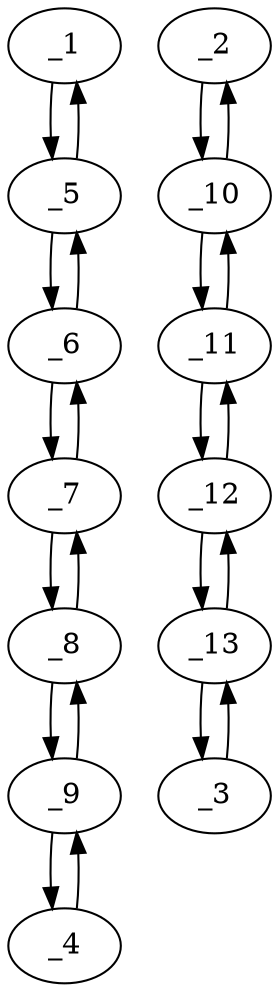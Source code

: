 digraph f1651_02 {
	_1	 [x="114.000000",
		y="84.000000"];
	_5	 [x="105.000000",
		y="95.000000"];
	_1 -> _5	 [angle="2.256526",
		orient="0.773957"];
	_2	 [x="142.000000",
		y="120.000000"];
	_10	 [x="153.000000",
		y="119.000000"];
	_2 -> _10	 [angle="-0.090660",
		orient="-0.090536"];
	_3	 [x="202.000000",
		y="144.000000"];
	_13	 [x="189.000000",
		y="149.000000"];
	_3 -> _13	 [angle="2.774419",
		orient="0.358979"];
	_4	 [x="61.000000",
		y="163.000000"];
	_9	 [x="64.000000",
		y="144.000000"];
	_4 -> _9	 [angle="-1.414194",
		orient="-0.987763"];
	_5 -> _1	 [angle="-0.885067",
		orient="-0.773957"];
	_6	 [x="92.000000",
		y="105.000000"];
	_5 -> _6	 [angle="2.485897",
		orient="0.609711"];
	_6 -> _5	 [angle="-0.655696",
		orient="-0.609711"];
	_7	 [x="79.000000",
		y="114.000000"];
	_6 -> _7	 [angle="2.536048",
		orient="0.569210"];
	_7 -> _6	 [angle="-0.605545",
		orient="-0.569210"];
	_8	 [x="71.000000",
		y="128.000000"];
	_7 -> _8	 [angle="2.089942",
		orient="0.868243"];
	_8 -> _7	 [angle="-1.051650",
		orient="-0.868243"];
	_8 -> _9	 [angle="1.983207",
		orient="0.916157"];
	_9 -> _4	 [angle="1.727398",
		orient="0.987763"];
	_9 -> _8	 [angle="-1.158386",
		orient="-0.916157"];
	_10 -> _2	 [angle="3.050933",
		orient="0.090536"];
	_11	 [x="164.000000",
		y="131.000000"];
	_10 -> _11	 [angle="0.828849",
		orient="0.737154"];
	_11 -> _10	 [angle="-2.312744",
		orient="-0.737154"];
	_12	 [x="174.000000",
		y="143.000000"];
	_11 -> _12	 [angle="0.876058",
		orient="0.768221"];
	_12 -> _11	 [angle="-2.265535",
		orient="-0.768221"];
	_12 -> _13	 [angle="0.380506",
		orient="0.371391"];
	_13 -> _3	 [angle="-0.367174",
		orient="-0.358979"];
	_13 -> _12	 [angle="-2.761086",
		orient="-0.371391"];
}
